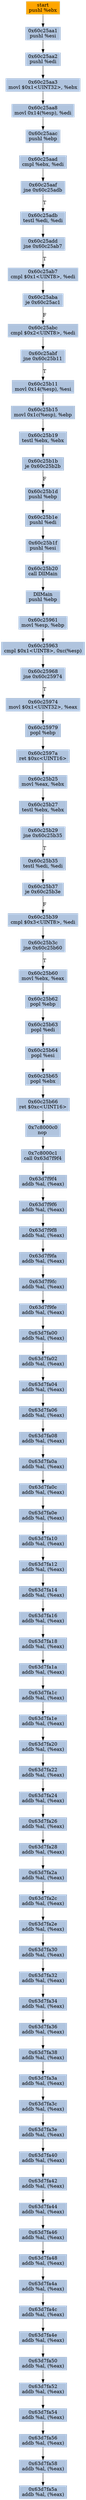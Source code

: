 digraph G {
node[shape=rectangle,style=filled,fillcolor=lightsteelblue,color=lightsteelblue]
bgcolor="transparent"
a0x60c25aa0pushl_ebx[label="start\npushl %ebx",color="lightgrey",fillcolor="orange"];
a0x60c25aa1pushl_esi[label="0x60c25aa1\npushl %esi"];
a0x60c25aa2pushl_edi[label="0x60c25aa2\npushl %edi"];
a0x60c25aa3movl_0x1UINT32_ebx[label="0x60c25aa3\nmovl $0x1<UINT32>, %ebx"];
a0x60c25aa8movl_0x14esp__edi[label="0x60c25aa8\nmovl 0x14(%esp), %edi"];
a0x60c25aacpushl_ebp[label="0x60c25aac\npushl %ebp"];
a0x60c25aadcmpl_ebx_edi[label="0x60c25aad\ncmpl %ebx, %edi"];
a0x60c25aafjne_0x60c25adb[label="0x60c25aaf\njne 0x60c25adb"];
a0x60c25adbtestl_edi_edi[label="0x60c25adb\ntestl %edi, %edi"];
a0x60c25addjne_0x60c25ab7[label="0x60c25add\njne 0x60c25ab7"];
a0x60c25ab7cmpl_0x1UINT8_edi[label="0x60c25ab7\ncmpl $0x1<UINT8>, %edi"];
a0x60c25abaje_0x60c25ac1[label="0x60c25aba\nje 0x60c25ac1"];
a0x60c25abccmpl_0x2UINT8_edi[label="0x60c25abc\ncmpl $0x2<UINT8>, %edi"];
a0x60c25abfjne_0x60c25b11[label="0x60c25abf\njne 0x60c25b11"];
a0x60c25b11movl_0x14esp__esi[label="0x60c25b11\nmovl 0x14(%esp), %esi"];
a0x60c25b15movl_0x1cesp__ebp[label="0x60c25b15\nmovl 0x1c(%esp), %ebp"];
a0x60c25b19testl_ebx_ebx[label="0x60c25b19\ntestl %ebx, %ebx"];
a0x60c25b1bje_0x60c25b2b[label="0x60c25b1b\nje 0x60c25b2b"];
a0x60c25b1dpushl_ebp[label="0x60c25b1d\npushl %ebp"];
a0x60c25b1epushl_edi[label="0x60c25b1e\npushl %edi"];
a0x60c25b1fpushl_esi[label="0x60c25b1f\npushl %esi"];
a0x60c25b20call_DllMain[label="0x60c25b20\ncall DllMain"];
a0x60c25960pushl_ebp[label="DllMain\npushl %ebp"];
a0x60c25961movl_esp_ebp[label="0x60c25961\nmovl %esp, %ebp"];
a0x60c25963cmpl_0x1UINT8_0xcesp_[label="0x60c25963\ncmpl $0x1<UINT8>, 0xc(%esp)"];
a0x60c25968jne_0x60c25974[label="0x60c25968\njne 0x60c25974"];
a0x60c25974movl_0x1UINT32_eax[label="0x60c25974\nmovl $0x1<UINT32>, %eax"];
a0x60c25979popl_ebp[label="0x60c25979\npopl %ebp"];
a0x60c2597aret_0xcUINT16[label="0x60c2597a\nret $0xc<UINT16>"];
a0x60c25b25movl_eax_ebx[label="0x60c25b25\nmovl %eax, %ebx"];
a0x60c25b27testl_ebx_ebx[label="0x60c25b27\ntestl %ebx, %ebx"];
a0x60c25b29jne_0x60c25b35[label="0x60c25b29\njne 0x60c25b35"];
a0x60c25b35testl_edi_edi[label="0x60c25b35\ntestl %edi, %edi"];
a0x60c25b37je_0x60c25b3e[label="0x60c25b37\nje 0x60c25b3e"];
a0x60c25b39cmpl_0x3UINT8_edi[label="0x60c25b39\ncmpl $0x3<UINT8>, %edi"];
a0x60c25b3cjne_0x60c25b60[label="0x60c25b3c\njne 0x60c25b60"];
a0x60c25b60movl_ebx_eax[label="0x60c25b60\nmovl %ebx, %eax"];
a0x60c25b62popl_ebp[label="0x60c25b62\npopl %ebp"];
a0x60c25b63popl_edi[label="0x60c25b63\npopl %edi"];
a0x60c25b64popl_esi[label="0x60c25b64\npopl %esi"];
a0x60c25b65popl_ebx[label="0x60c25b65\npopl %ebx"];
a0x60c25b66ret_0xcUINT16[label="0x60c25b66\nret $0xc<UINT16>"];
a0x7c8000c0nop_[label="0x7c8000c0\nnop "];
a0x7c8000c1call_0x63d7f9f4[label="0x7c8000c1\ncall 0x63d7f9f4"];
a0x63d7f9f4addb_al_eax_[label="0x63d7f9f4\naddb %al, (%eax)"];
a0x63d7f9f6addb_al_eax_[label="0x63d7f9f6\naddb %al, (%eax)"];
a0x63d7f9f8addb_al_eax_[label="0x63d7f9f8\naddb %al, (%eax)"];
a0x63d7f9faaddb_al_eax_[label="0x63d7f9fa\naddb %al, (%eax)"];
a0x63d7f9fcaddb_al_eax_[label="0x63d7f9fc\naddb %al, (%eax)"];
a0x63d7f9feaddb_al_eax_[label="0x63d7f9fe\naddb %al, (%eax)"];
a0x63d7fa00addb_al_eax_[label="0x63d7fa00\naddb %al, (%eax)"];
a0x63d7fa02addb_al_eax_[label="0x63d7fa02\naddb %al, (%eax)"];
a0x63d7fa04addb_al_eax_[label="0x63d7fa04\naddb %al, (%eax)"];
a0x63d7fa06addb_al_eax_[label="0x63d7fa06\naddb %al, (%eax)"];
a0x63d7fa08addb_al_eax_[label="0x63d7fa08\naddb %al, (%eax)"];
a0x63d7fa0aaddb_al_eax_[label="0x63d7fa0a\naddb %al, (%eax)"];
a0x63d7fa0caddb_al_eax_[label="0x63d7fa0c\naddb %al, (%eax)"];
a0x63d7fa0eaddb_al_eax_[label="0x63d7fa0e\naddb %al, (%eax)"];
a0x63d7fa10addb_al_eax_[label="0x63d7fa10\naddb %al, (%eax)"];
a0x63d7fa12addb_al_eax_[label="0x63d7fa12\naddb %al, (%eax)"];
a0x63d7fa14addb_al_eax_[label="0x63d7fa14\naddb %al, (%eax)"];
a0x63d7fa16addb_al_eax_[label="0x63d7fa16\naddb %al, (%eax)"];
a0x63d7fa18addb_al_eax_[label="0x63d7fa18\naddb %al, (%eax)"];
a0x63d7fa1aaddb_al_eax_[label="0x63d7fa1a\naddb %al, (%eax)"];
a0x63d7fa1caddb_al_eax_[label="0x63d7fa1c\naddb %al, (%eax)"];
a0x63d7fa1eaddb_al_eax_[label="0x63d7fa1e\naddb %al, (%eax)"];
a0x63d7fa20addb_al_eax_[label="0x63d7fa20\naddb %al, (%eax)"];
a0x63d7fa22addb_al_eax_[label="0x63d7fa22\naddb %al, (%eax)"];
a0x63d7fa24addb_al_eax_[label="0x63d7fa24\naddb %al, (%eax)"];
a0x63d7fa26addb_al_eax_[label="0x63d7fa26\naddb %al, (%eax)"];
a0x63d7fa28addb_al_eax_[label="0x63d7fa28\naddb %al, (%eax)"];
a0x63d7fa2aaddb_al_eax_[label="0x63d7fa2a\naddb %al, (%eax)"];
a0x63d7fa2caddb_al_eax_[label="0x63d7fa2c\naddb %al, (%eax)"];
a0x63d7fa2eaddb_al_eax_[label="0x63d7fa2e\naddb %al, (%eax)"];
a0x63d7fa30addb_al_eax_[label="0x63d7fa30\naddb %al, (%eax)"];
a0x63d7fa32addb_al_eax_[label="0x63d7fa32\naddb %al, (%eax)"];
a0x63d7fa34addb_al_eax_[label="0x63d7fa34\naddb %al, (%eax)"];
a0x63d7fa36addb_al_eax_[label="0x63d7fa36\naddb %al, (%eax)"];
a0x63d7fa38addb_al_eax_[label="0x63d7fa38\naddb %al, (%eax)"];
a0x63d7fa3aaddb_al_eax_[label="0x63d7fa3a\naddb %al, (%eax)"];
a0x63d7fa3caddb_al_eax_[label="0x63d7fa3c\naddb %al, (%eax)"];
a0x63d7fa3eaddb_al_eax_[label="0x63d7fa3e\naddb %al, (%eax)"];
a0x63d7fa40addb_al_eax_[label="0x63d7fa40\naddb %al, (%eax)"];
a0x63d7fa42addb_al_eax_[label="0x63d7fa42\naddb %al, (%eax)"];
a0x63d7fa44addb_al_eax_[label="0x63d7fa44\naddb %al, (%eax)"];
a0x63d7fa46addb_al_eax_[label="0x63d7fa46\naddb %al, (%eax)"];
a0x63d7fa48addb_al_eax_[label="0x63d7fa48\naddb %al, (%eax)"];
a0x63d7fa4aaddb_al_eax_[label="0x63d7fa4a\naddb %al, (%eax)"];
a0x63d7fa4caddb_al_eax_[label="0x63d7fa4c\naddb %al, (%eax)"];
a0x63d7fa4eaddb_al_eax_[label="0x63d7fa4e\naddb %al, (%eax)"];
a0x63d7fa50addb_al_eax_[label="0x63d7fa50\naddb %al, (%eax)"];
a0x63d7fa52addb_al_eax_[label="0x63d7fa52\naddb %al, (%eax)"];
a0x63d7fa54addb_al_eax_[label="0x63d7fa54\naddb %al, (%eax)"];
a0x63d7fa56addb_al_eax_[label="0x63d7fa56\naddb %al, (%eax)"];
a0x63d7fa58addb_al_eax_[label="0x63d7fa58\naddb %al, (%eax)"];
a0x63d7fa5aaddb_al_eax_[label="0x63d7fa5a\naddb %al, (%eax)"];
a0x60c25aa0pushl_ebx -> a0x60c25aa1pushl_esi [color="#000000"];
a0x60c25aa1pushl_esi -> a0x60c25aa2pushl_edi [color="#000000"];
a0x60c25aa2pushl_edi -> a0x60c25aa3movl_0x1UINT32_ebx [color="#000000"];
a0x60c25aa3movl_0x1UINT32_ebx -> a0x60c25aa8movl_0x14esp__edi [color="#000000"];
a0x60c25aa8movl_0x14esp__edi -> a0x60c25aacpushl_ebp [color="#000000"];
a0x60c25aacpushl_ebp -> a0x60c25aadcmpl_ebx_edi [color="#000000"];
a0x60c25aadcmpl_ebx_edi -> a0x60c25aafjne_0x60c25adb [color="#000000"];
a0x60c25aafjne_0x60c25adb -> a0x60c25adbtestl_edi_edi [color="#000000",label="T"];
a0x60c25adbtestl_edi_edi -> a0x60c25addjne_0x60c25ab7 [color="#000000"];
a0x60c25addjne_0x60c25ab7 -> a0x60c25ab7cmpl_0x1UINT8_edi [color="#000000",label="T"];
a0x60c25ab7cmpl_0x1UINT8_edi -> a0x60c25abaje_0x60c25ac1 [color="#000000"];
a0x60c25abaje_0x60c25ac1 -> a0x60c25abccmpl_0x2UINT8_edi [color="#000000",label="F"];
a0x60c25abccmpl_0x2UINT8_edi -> a0x60c25abfjne_0x60c25b11 [color="#000000"];
a0x60c25abfjne_0x60c25b11 -> a0x60c25b11movl_0x14esp__esi [color="#000000",label="T"];
a0x60c25b11movl_0x14esp__esi -> a0x60c25b15movl_0x1cesp__ebp [color="#000000"];
a0x60c25b15movl_0x1cesp__ebp -> a0x60c25b19testl_ebx_ebx [color="#000000"];
a0x60c25b19testl_ebx_ebx -> a0x60c25b1bje_0x60c25b2b [color="#000000"];
a0x60c25b1bje_0x60c25b2b -> a0x60c25b1dpushl_ebp [color="#000000",label="F"];
a0x60c25b1dpushl_ebp -> a0x60c25b1epushl_edi [color="#000000"];
a0x60c25b1epushl_edi -> a0x60c25b1fpushl_esi [color="#000000"];
a0x60c25b1fpushl_esi -> a0x60c25b20call_DllMain [color="#000000"];
a0x60c25b20call_DllMain -> a0x60c25960pushl_ebp [color="#000000"];
a0x60c25960pushl_ebp -> a0x60c25961movl_esp_ebp [color="#000000"];
a0x60c25961movl_esp_ebp -> a0x60c25963cmpl_0x1UINT8_0xcesp_ [color="#000000"];
a0x60c25963cmpl_0x1UINT8_0xcesp_ -> a0x60c25968jne_0x60c25974 [color="#000000"];
a0x60c25968jne_0x60c25974 -> a0x60c25974movl_0x1UINT32_eax [color="#000000",label="T"];
a0x60c25974movl_0x1UINT32_eax -> a0x60c25979popl_ebp [color="#000000"];
a0x60c25979popl_ebp -> a0x60c2597aret_0xcUINT16 [color="#000000"];
a0x60c2597aret_0xcUINT16 -> a0x60c25b25movl_eax_ebx [color="#000000"];
a0x60c25b25movl_eax_ebx -> a0x60c25b27testl_ebx_ebx [color="#000000"];
a0x60c25b27testl_ebx_ebx -> a0x60c25b29jne_0x60c25b35 [color="#000000"];
a0x60c25b29jne_0x60c25b35 -> a0x60c25b35testl_edi_edi [color="#000000",label="T"];
a0x60c25b35testl_edi_edi -> a0x60c25b37je_0x60c25b3e [color="#000000"];
a0x60c25b37je_0x60c25b3e -> a0x60c25b39cmpl_0x3UINT8_edi [color="#000000",label="F"];
a0x60c25b39cmpl_0x3UINT8_edi -> a0x60c25b3cjne_0x60c25b60 [color="#000000"];
a0x60c25b3cjne_0x60c25b60 -> a0x60c25b60movl_ebx_eax [color="#000000",label="T"];
a0x60c25b60movl_ebx_eax -> a0x60c25b62popl_ebp [color="#000000"];
a0x60c25b62popl_ebp -> a0x60c25b63popl_edi [color="#000000"];
a0x60c25b63popl_edi -> a0x60c25b64popl_esi [color="#000000"];
a0x60c25b64popl_esi -> a0x60c25b65popl_ebx [color="#000000"];
a0x60c25b65popl_ebx -> a0x60c25b66ret_0xcUINT16 [color="#000000"];
a0x60c25b66ret_0xcUINT16 -> a0x7c8000c0nop_ [color="#000000"];
a0x7c8000c0nop_ -> a0x7c8000c1call_0x63d7f9f4 [color="#000000"];
a0x7c8000c1call_0x63d7f9f4 -> a0x63d7f9f4addb_al_eax_ [color="#000000"];
a0x63d7f9f4addb_al_eax_ -> a0x63d7f9f6addb_al_eax_ [color="#000000"];
a0x63d7f9f6addb_al_eax_ -> a0x63d7f9f8addb_al_eax_ [color="#000000"];
a0x63d7f9f8addb_al_eax_ -> a0x63d7f9faaddb_al_eax_ [color="#000000"];
a0x63d7f9faaddb_al_eax_ -> a0x63d7f9fcaddb_al_eax_ [color="#000000"];
a0x63d7f9fcaddb_al_eax_ -> a0x63d7f9feaddb_al_eax_ [color="#000000"];
a0x63d7f9feaddb_al_eax_ -> a0x63d7fa00addb_al_eax_ [color="#000000"];
a0x63d7fa00addb_al_eax_ -> a0x63d7fa02addb_al_eax_ [color="#000000"];
a0x63d7fa02addb_al_eax_ -> a0x63d7fa04addb_al_eax_ [color="#000000"];
a0x63d7fa04addb_al_eax_ -> a0x63d7fa06addb_al_eax_ [color="#000000"];
a0x63d7fa06addb_al_eax_ -> a0x63d7fa08addb_al_eax_ [color="#000000"];
a0x63d7fa08addb_al_eax_ -> a0x63d7fa0aaddb_al_eax_ [color="#000000"];
a0x63d7fa0aaddb_al_eax_ -> a0x63d7fa0caddb_al_eax_ [color="#000000"];
a0x63d7fa0caddb_al_eax_ -> a0x63d7fa0eaddb_al_eax_ [color="#000000"];
a0x63d7fa0eaddb_al_eax_ -> a0x63d7fa10addb_al_eax_ [color="#000000"];
a0x63d7fa10addb_al_eax_ -> a0x63d7fa12addb_al_eax_ [color="#000000"];
a0x63d7fa12addb_al_eax_ -> a0x63d7fa14addb_al_eax_ [color="#000000"];
a0x63d7fa14addb_al_eax_ -> a0x63d7fa16addb_al_eax_ [color="#000000"];
a0x63d7fa16addb_al_eax_ -> a0x63d7fa18addb_al_eax_ [color="#000000"];
a0x63d7fa18addb_al_eax_ -> a0x63d7fa1aaddb_al_eax_ [color="#000000"];
a0x63d7fa1aaddb_al_eax_ -> a0x63d7fa1caddb_al_eax_ [color="#000000"];
a0x63d7fa1caddb_al_eax_ -> a0x63d7fa1eaddb_al_eax_ [color="#000000"];
a0x63d7fa1eaddb_al_eax_ -> a0x63d7fa20addb_al_eax_ [color="#000000"];
a0x63d7fa20addb_al_eax_ -> a0x63d7fa22addb_al_eax_ [color="#000000"];
a0x63d7fa22addb_al_eax_ -> a0x63d7fa24addb_al_eax_ [color="#000000"];
a0x63d7fa24addb_al_eax_ -> a0x63d7fa26addb_al_eax_ [color="#000000"];
a0x63d7fa26addb_al_eax_ -> a0x63d7fa28addb_al_eax_ [color="#000000"];
a0x63d7fa28addb_al_eax_ -> a0x63d7fa2aaddb_al_eax_ [color="#000000"];
a0x63d7fa2aaddb_al_eax_ -> a0x63d7fa2caddb_al_eax_ [color="#000000"];
a0x63d7fa2caddb_al_eax_ -> a0x63d7fa2eaddb_al_eax_ [color="#000000"];
a0x63d7fa2eaddb_al_eax_ -> a0x63d7fa30addb_al_eax_ [color="#000000"];
a0x63d7fa30addb_al_eax_ -> a0x63d7fa32addb_al_eax_ [color="#000000"];
a0x63d7fa32addb_al_eax_ -> a0x63d7fa34addb_al_eax_ [color="#000000"];
a0x63d7fa34addb_al_eax_ -> a0x63d7fa36addb_al_eax_ [color="#000000"];
a0x63d7fa36addb_al_eax_ -> a0x63d7fa38addb_al_eax_ [color="#000000"];
a0x63d7fa38addb_al_eax_ -> a0x63d7fa3aaddb_al_eax_ [color="#000000"];
a0x63d7fa3aaddb_al_eax_ -> a0x63d7fa3caddb_al_eax_ [color="#000000"];
a0x63d7fa3caddb_al_eax_ -> a0x63d7fa3eaddb_al_eax_ [color="#000000"];
a0x63d7fa3eaddb_al_eax_ -> a0x63d7fa40addb_al_eax_ [color="#000000"];
a0x63d7fa40addb_al_eax_ -> a0x63d7fa42addb_al_eax_ [color="#000000"];
a0x63d7fa42addb_al_eax_ -> a0x63d7fa44addb_al_eax_ [color="#000000"];
a0x63d7fa44addb_al_eax_ -> a0x63d7fa46addb_al_eax_ [color="#000000"];
a0x63d7fa46addb_al_eax_ -> a0x63d7fa48addb_al_eax_ [color="#000000"];
a0x63d7fa48addb_al_eax_ -> a0x63d7fa4aaddb_al_eax_ [color="#000000"];
a0x63d7fa4aaddb_al_eax_ -> a0x63d7fa4caddb_al_eax_ [color="#000000"];
a0x63d7fa4caddb_al_eax_ -> a0x63d7fa4eaddb_al_eax_ [color="#000000"];
a0x63d7fa4eaddb_al_eax_ -> a0x63d7fa50addb_al_eax_ [color="#000000"];
a0x63d7fa50addb_al_eax_ -> a0x63d7fa52addb_al_eax_ [color="#000000"];
a0x63d7fa52addb_al_eax_ -> a0x63d7fa54addb_al_eax_ [color="#000000"];
a0x63d7fa54addb_al_eax_ -> a0x63d7fa56addb_al_eax_ [color="#000000"];
a0x63d7fa56addb_al_eax_ -> a0x63d7fa58addb_al_eax_ [color="#000000"];
a0x63d7fa58addb_al_eax_ -> a0x63d7fa5aaddb_al_eax_ [color="#000000"];
}
